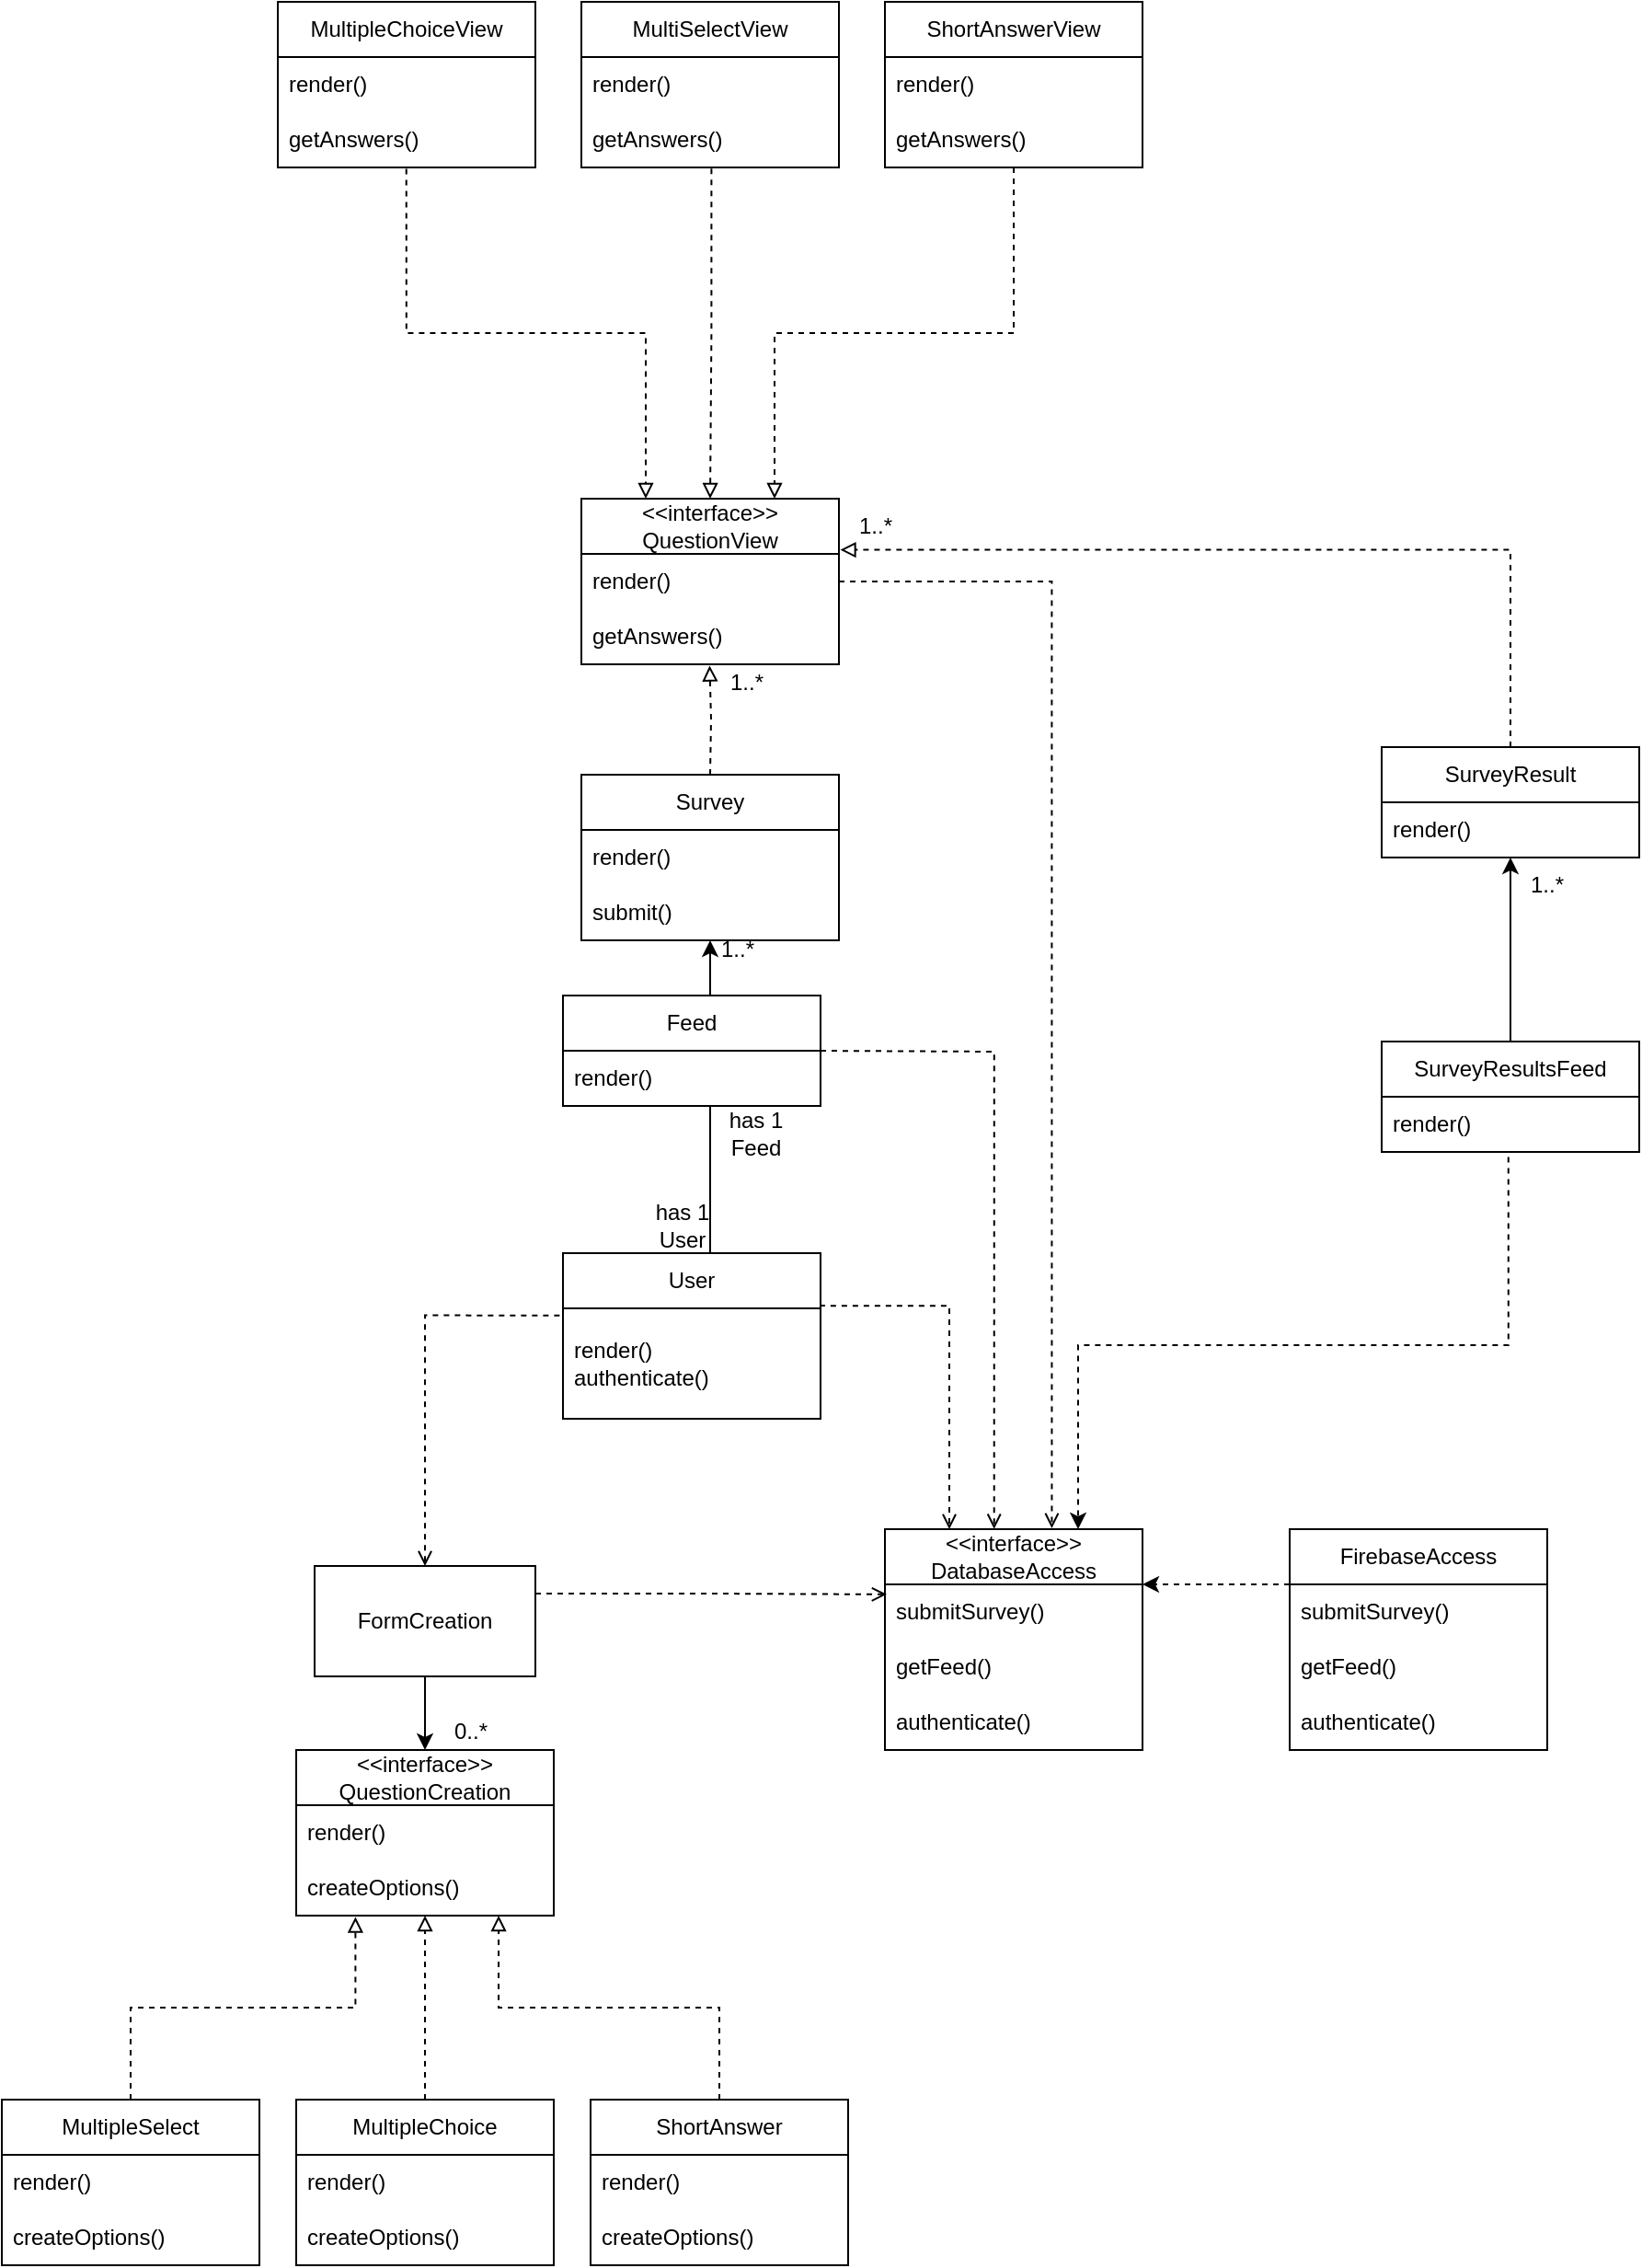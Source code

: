 <mxfile version="24.7.17">
  <diagram name="Page-1" id="ejnWI1vhTS6NUU9ioGqL">
    <mxGraphModel dx="1313" dy="1881" grid="1" gridSize="10" guides="1" tooltips="1" connect="1" arrows="1" fold="1" page="1" pageScale="1" pageWidth="850" pageHeight="1100" math="0" shadow="0">
      <root>
        <mxCell id="0" />
        <mxCell id="1" parent="0" />
        <mxCell id="7Hmq0UjcALQLHpIZyk4c-6" style="edgeStyle=orthogonalEdgeStyle;rounded=0;orthogonalLoop=1;jettySize=auto;html=1;entryX=0.5;entryY=0;entryDx=0;entryDy=0;" parent="1" source="7Hmq0UjcALQLHpIZyk4c-4" edge="1" target="NuPQ6ECNSZK0ML21lQIw-34">
          <mxGeometry relative="1" as="geometry">
            <mxPoint x="220" y="440" as="targetPoint" />
          </mxGeometry>
        </mxCell>
        <mxCell id="7Hmq0UjcALQLHpIZyk4c-4" value="FormCreation" style="rounded=0;whiteSpace=wrap;html=1;" parent="1" vertex="1">
          <mxGeometry x="210" y="280" width="120" height="60" as="geometry" />
        </mxCell>
        <mxCell id="7Hmq0UjcALQLHpIZyk4c-7" value="0..*" style="text;html=1;align=center;verticalAlign=middle;whiteSpace=wrap;rounded=0;" parent="1" vertex="1">
          <mxGeometry x="280" y="355" width="30" height="30" as="geometry" />
        </mxCell>
        <mxCell id="7Hmq0UjcALQLHpIZyk4c-10" style="edgeStyle=orthogonalEdgeStyle;rounded=0;orthogonalLoop=1;jettySize=auto;html=1;endArrow=block;endFill=0;dashed=1;entryX=0.786;entryY=1;entryDx=0;entryDy=0;entryPerimeter=0;exitX=0.5;exitY=0;exitDx=0;exitDy=0;" parent="1" target="NuPQ6ECNSZK0ML21lQIw-36" edge="1" source="NuPQ6ECNSZK0ML21lQIw-37">
          <mxGeometry relative="1" as="geometry">
            <mxPoint x="380" y="570" as="sourcePoint" />
            <mxPoint x="270" y="550" as="targetPoint" />
          </mxGeometry>
        </mxCell>
        <mxCell id="7Hmq0UjcALQLHpIZyk4c-17" style="edgeStyle=orthogonalEdgeStyle;rounded=0;orthogonalLoop=1;jettySize=auto;html=1;entryX=0.5;entryY=0;entryDx=0;entryDy=0;endArrow=open;endFill=0;dashed=1;exitX=-0.013;exitY=0.064;exitDx=0;exitDy=0;exitPerimeter=0;" parent="1" source="gVORMZuZzkPPDBGrBFnx-3" target="7Hmq0UjcALQLHpIZyk4c-4" edge="1">
          <mxGeometry relative="1" as="geometry">
            <mxPoint x="365" y="140" as="sourcePoint" />
          </mxGeometry>
        </mxCell>
        <mxCell id="7Hmq0UjcALQLHpIZyk4c-18" style="edgeStyle=orthogonalEdgeStyle;rounded=0;orthogonalLoop=1;jettySize=auto;html=1;exitX=0.996;exitY=-0.024;exitDx=0;exitDy=0;entryX=0.25;entryY=0;entryDx=0;entryDy=0;endArrow=open;endFill=0;dashed=1;exitPerimeter=0;" parent="1" source="gVORMZuZzkPPDBGrBFnx-3" edge="1" target="NuPQ6ECNSZK0ML21lQIw-25">
          <mxGeometry relative="1" as="geometry">
            <mxPoint x="600" y="260" as="targetPoint" />
            <mxPoint x="485" y="140" as="sourcePoint" />
          </mxGeometry>
        </mxCell>
        <mxCell id="7Hmq0UjcALQLHpIZyk4c-21" style="edgeStyle=orthogonalEdgeStyle;rounded=0;orthogonalLoop=1;jettySize=auto;html=1;exitX=0.5;exitY=0;exitDx=0;exitDy=0;entryX=0.5;entryY=1;entryDx=0;entryDy=0;endArrow=none;endFill=0;" parent="1" edge="1">
          <mxGeometry relative="1" as="geometry">
            <mxPoint x="425" y="30" as="targetPoint" />
            <mxPoint x="425" y="110" as="sourcePoint" />
          </mxGeometry>
        </mxCell>
        <mxCell id="7Hmq0UjcALQLHpIZyk4c-25" style="edgeStyle=orthogonalEdgeStyle;rounded=0;orthogonalLoop=1;jettySize=auto;html=1;" parent="1" edge="1">
          <mxGeometry relative="1" as="geometry">
            <mxPoint x="425" y="-30" as="sourcePoint" />
            <mxPoint x="425" y="-60" as="targetPoint" />
          </mxGeometry>
        </mxCell>
        <mxCell id="7Hmq0UjcALQLHpIZyk4c-20" style="edgeStyle=orthogonalEdgeStyle;rounded=0;orthogonalLoop=1;jettySize=auto;html=1;dashed=1;endArrow=open;endFill=0;entryX=0.424;entryY=-0.001;entryDx=0;entryDy=0;entryPerimeter=0;" parent="1" edge="1" target="NuPQ6ECNSZK0ML21lQIw-25">
          <mxGeometry relative="1" as="geometry">
            <mxPoint x="485" as="sourcePoint" />
            <mxPoint x="600" y="257" as="targetPoint" />
          </mxGeometry>
        </mxCell>
        <mxCell id="7Hmq0UjcALQLHpIZyk4c-22" value="has 1 User" style="text;html=1;align=center;verticalAlign=middle;whiteSpace=wrap;rounded=0;" parent="1" vertex="1">
          <mxGeometry x="390" y="80" width="40" height="30" as="geometry" />
        </mxCell>
        <mxCell id="7Hmq0UjcALQLHpIZyk4c-23" value="has 1 Feed" style="text;html=1;align=center;verticalAlign=middle;whiteSpace=wrap;rounded=0;" parent="1" vertex="1">
          <mxGeometry x="430" y="30" width="40" height="30" as="geometry" />
        </mxCell>
        <mxCell id="7Hmq0UjcALQLHpIZyk4c-28" style="edgeStyle=orthogonalEdgeStyle;rounded=0;orthogonalLoop=1;jettySize=auto;html=1;endArrow=block;endFill=0;dashed=1;entryX=0.498;entryY=1.026;entryDx=0;entryDy=0;entryPerimeter=0;" parent="1" target="NuPQ6ECNSZK0ML21lQIw-14" edge="1">
          <mxGeometry relative="1" as="geometry">
            <mxPoint x="425" y="-150" as="sourcePoint" />
            <mxPoint x="425" y="-200" as="targetPoint" />
          </mxGeometry>
        </mxCell>
        <mxCell id="7Hmq0UjcALQLHpIZyk4c-26" value="1..*" style="text;html=1;align=center;verticalAlign=middle;whiteSpace=wrap;rounded=0;" parent="1" vertex="1">
          <mxGeometry x="420" y="-70" width="40" height="30" as="geometry" />
        </mxCell>
        <mxCell id="7Hmq0UjcALQLHpIZyk4c-36" style="edgeStyle=orthogonalEdgeStyle;rounded=0;orthogonalLoop=1;jettySize=auto;html=1;entryX=0.648;entryY=-0.004;entryDx=0;entryDy=0;dashed=1;endArrow=open;endFill=0;exitX=1;exitY=0.5;exitDx=0;exitDy=0;entryPerimeter=0;" parent="1" source="NuPQ6ECNSZK0ML21lQIw-13" edge="1" target="NuPQ6ECNSZK0ML21lQIw-25">
          <mxGeometry relative="1" as="geometry">
            <mxPoint x="485" y="-260" as="sourcePoint" />
            <mxPoint x="630" y="260" as="targetPoint" />
          </mxGeometry>
        </mxCell>
        <mxCell id="7Hmq0UjcALQLHpIZyk4c-32" style="edgeStyle=orthogonalEdgeStyle;rounded=0;orthogonalLoop=1;jettySize=auto;html=1;entryX=0.25;entryY=0;entryDx=0;entryDy=0;dashed=1;endArrow=block;endFill=0;exitX=0.499;exitY=1.027;exitDx=0;exitDy=0;exitPerimeter=0;" parent="1" source="NuPQ6ECNSZK0ML21lQIw-4" target="NuPQ6ECNSZK0ML21lQIw-12" edge="1">
          <mxGeometry relative="1" as="geometry">
            <mxPoint x="340" y="-420" as="sourcePoint" />
            <mxPoint x="365" y="-290" as="targetPoint" />
          </mxGeometry>
        </mxCell>
        <mxCell id="7Hmq0UjcALQLHpIZyk4c-33" style="edgeStyle=orthogonalEdgeStyle;rounded=0;orthogonalLoop=1;jettySize=auto;html=1;entryX=0.5;entryY=0;entryDx=0;entryDy=0;dashed=1;endArrow=block;endFill=0;exitX=0.505;exitY=1.022;exitDx=0;exitDy=0;exitPerimeter=0;" parent="1" source="NuPQ6ECNSZK0ML21lQIw-8" target="NuPQ6ECNSZK0ML21lQIw-12" edge="1">
          <mxGeometry relative="1" as="geometry">
            <mxPoint x="425" y="-470" as="sourcePoint" />
            <mxPoint x="425" y="-290" as="targetPoint" />
          </mxGeometry>
        </mxCell>
        <mxCell id="7Hmq0UjcALQLHpIZyk4c-34" style="edgeStyle=orthogonalEdgeStyle;rounded=0;orthogonalLoop=1;jettySize=auto;html=1;dashed=1;endArrow=block;endFill=0;entryX=0.75;entryY=0;entryDx=0;entryDy=0;exitX=0.5;exitY=1;exitDx=0;exitDy=0;exitPerimeter=0;" parent="1" source="NuPQ6ECNSZK0ML21lQIw-11" target="NuPQ6ECNSZK0ML21lQIw-12" edge="1">
          <mxGeometry relative="1" as="geometry">
            <mxPoint x="647.47" y="-451.35" as="sourcePoint" />
            <mxPoint x="532.53" y="-300.0" as="targetPoint" />
          </mxGeometry>
        </mxCell>
        <mxCell id="7Hmq0UjcALQLHpIZyk4c-35" value="1..*" style="text;html=1;align=center;verticalAlign=middle;whiteSpace=wrap;rounded=0;" parent="1" vertex="1">
          <mxGeometry x="425" y="-215" width="40" height="30" as="geometry" />
        </mxCell>
        <mxCell id="NuPQ6ECNSZK0ML21lQIw-2" value="MultipleChoiceView" style="swimlane;fontStyle=0;childLayout=stackLayout;horizontal=1;startSize=30;horizontalStack=0;resizeParent=1;resizeParentMax=0;resizeLast=0;collapsible=1;marginBottom=0;whiteSpace=wrap;html=1;" parent="1" vertex="1">
          <mxGeometry x="190" y="-570" width="140" height="90" as="geometry" />
        </mxCell>
        <mxCell id="NuPQ6ECNSZK0ML21lQIw-3" value="render()" style="text;strokeColor=none;fillColor=none;align=left;verticalAlign=middle;spacingLeft=4;spacingRight=4;overflow=hidden;points=[[0,0.5],[1,0.5]];portConstraint=eastwest;rotatable=0;whiteSpace=wrap;html=1;" parent="NuPQ6ECNSZK0ML21lQIw-2" vertex="1">
          <mxGeometry y="30" width="140" height="30" as="geometry" />
        </mxCell>
        <mxCell id="NuPQ6ECNSZK0ML21lQIw-4" value="getAnswers()" style="text;strokeColor=none;fillColor=none;align=left;verticalAlign=middle;spacingLeft=4;spacingRight=4;overflow=hidden;points=[[0,0.5],[1,0.5]];portConstraint=eastwest;rotatable=0;whiteSpace=wrap;html=1;" parent="NuPQ6ECNSZK0ML21lQIw-2" vertex="1">
          <mxGeometry y="60" width="140" height="30" as="geometry" />
        </mxCell>
        <mxCell id="NuPQ6ECNSZK0ML21lQIw-6" value="MultiSelectView" style="swimlane;fontStyle=0;childLayout=stackLayout;horizontal=1;startSize=30;horizontalStack=0;resizeParent=1;resizeParentMax=0;resizeLast=0;collapsible=1;marginBottom=0;whiteSpace=wrap;html=1;" parent="1" vertex="1">
          <mxGeometry x="355" y="-570" width="140" height="90" as="geometry" />
        </mxCell>
        <mxCell id="NuPQ6ECNSZK0ML21lQIw-7" value="render()" style="text;strokeColor=none;fillColor=none;align=left;verticalAlign=middle;spacingLeft=4;spacingRight=4;overflow=hidden;points=[[0,0.5],[1,0.5]];portConstraint=eastwest;rotatable=0;whiteSpace=wrap;html=1;" parent="NuPQ6ECNSZK0ML21lQIw-6" vertex="1">
          <mxGeometry y="30" width="140" height="30" as="geometry" />
        </mxCell>
        <mxCell id="NuPQ6ECNSZK0ML21lQIw-8" value="getAnswers()" style="text;strokeColor=none;fillColor=none;align=left;verticalAlign=middle;spacingLeft=4;spacingRight=4;overflow=hidden;points=[[0,0.5],[1,0.5]];portConstraint=eastwest;rotatable=0;whiteSpace=wrap;html=1;" parent="NuPQ6ECNSZK0ML21lQIw-6" vertex="1">
          <mxGeometry y="60" width="140" height="30" as="geometry" />
        </mxCell>
        <mxCell id="NuPQ6ECNSZK0ML21lQIw-9" value="ShortAnswerView" style="swimlane;fontStyle=0;childLayout=stackLayout;horizontal=1;startSize=30;horizontalStack=0;resizeParent=1;resizeParentMax=0;resizeLast=0;collapsible=1;marginBottom=0;whiteSpace=wrap;html=1;" parent="1" vertex="1">
          <mxGeometry x="520" y="-570" width="140" height="90" as="geometry" />
        </mxCell>
        <mxCell id="NuPQ6ECNSZK0ML21lQIw-10" value="render()" style="text;strokeColor=none;fillColor=none;align=left;verticalAlign=middle;spacingLeft=4;spacingRight=4;overflow=hidden;points=[[0,0.5],[1,0.5]];portConstraint=eastwest;rotatable=0;whiteSpace=wrap;html=1;" parent="NuPQ6ECNSZK0ML21lQIw-9" vertex="1">
          <mxGeometry y="30" width="140" height="30" as="geometry" />
        </mxCell>
        <mxCell id="NuPQ6ECNSZK0ML21lQIw-11" value="getAnswers()" style="text;strokeColor=none;fillColor=none;align=left;verticalAlign=middle;spacingLeft=4;spacingRight=4;overflow=hidden;points=[[0,0.5],[1,0.5]];portConstraint=eastwest;rotatable=0;whiteSpace=wrap;html=1;" parent="NuPQ6ECNSZK0ML21lQIw-9" vertex="1">
          <mxGeometry y="60" width="140" height="30" as="geometry" />
        </mxCell>
        <mxCell id="NuPQ6ECNSZK0ML21lQIw-12" value="&amp;lt;&amp;lt;interface&amp;gt;&amp;gt;&lt;div&gt;QuestionView&lt;/div&gt;" style="swimlane;fontStyle=0;childLayout=stackLayout;horizontal=1;startSize=30;horizontalStack=0;resizeParent=1;resizeParentMax=0;resizeLast=0;collapsible=1;marginBottom=0;whiteSpace=wrap;html=1;" parent="1" vertex="1">
          <mxGeometry x="355" y="-300" width="140" height="90" as="geometry" />
        </mxCell>
        <mxCell id="NuPQ6ECNSZK0ML21lQIw-13" value="render()" style="text;strokeColor=none;fillColor=none;align=left;verticalAlign=middle;spacingLeft=4;spacingRight=4;overflow=hidden;points=[[0,0.5],[1,0.5]];portConstraint=eastwest;rotatable=0;whiteSpace=wrap;html=1;" parent="NuPQ6ECNSZK0ML21lQIw-12" vertex="1">
          <mxGeometry y="30" width="140" height="30" as="geometry" />
        </mxCell>
        <mxCell id="NuPQ6ECNSZK0ML21lQIw-14" value="getAnswers()" style="text;strokeColor=none;fillColor=none;align=left;verticalAlign=middle;spacingLeft=4;spacingRight=4;overflow=hidden;points=[[0,0.5],[1,0.5]];portConstraint=eastwest;rotatable=0;whiteSpace=wrap;html=1;" parent="NuPQ6ECNSZK0ML21lQIw-12" vertex="1">
          <mxGeometry y="60" width="140" height="30" as="geometry" />
        </mxCell>
        <mxCell id="NuPQ6ECNSZK0ML21lQIw-16" value="Survey" style="swimlane;fontStyle=0;childLayout=stackLayout;horizontal=1;startSize=30;horizontalStack=0;resizeParent=1;resizeParentMax=0;resizeLast=0;collapsible=1;marginBottom=0;whiteSpace=wrap;html=1;" parent="1" vertex="1">
          <mxGeometry x="355" y="-150" width="140" height="90" as="geometry" />
        </mxCell>
        <mxCell id="NuPQ6ECNSZK0ML21lQIw-17" value="render()" style="text;strokeColor=none;fillColor=none;align=left;verticalAlign=middle;spacingLeft=4;spacingRight=4;overflow=hidden;points=[[0,0.5],[1,0.5]];portConstraint=eastwest;rotatable=0;whiteSpace=wrap;html=1;" parent="NuPQ6ECNSZK0ML21lQIw-16" vertex="1">
          <mxGeometry y="30" width="140" height="30" as="geometry" />
        </mxCell>
        <mxCell id="NuPQ6ECNSZK0ML21lQIw-18" value="submit()" style="text;strokeColor=none;fillColor=none;align=left;verticalAlign=middle;spacingLeft=4;spacingRight=4;overflow=hidden;points=[[0,0.5],[1,0.5]];portConstraint=eastwest;rotatable=0;whiteSpace=wrap;html=1;" parent="NuPQ6ECNSZK0ML21lQIw-16" vertex="1">
          <mxGeometry y="60" width="140" height="30" as="geometry" />
        </mxCell>
        <mxCell id="NuPQ6ECNSZK0ML21lQIw-19" value="Feed" style="swimlane;fontStyle=0;childLayout=stackLayout;horizontal=1;startSize=30;horizontalStack=0;resizeParent=1;resizeParentMax=0;resizeLast=0;collapsible=1;marginBottom=0;whiteSpace=wrap;html=1;" parent="1" vertex="1">
          <mxGeometry x="345" y="-30" width="140" height="60" as="geometry" />
        </mxCell>
        <mxCell id="NuPQ6ECNSZK0ML21lQIw-20" value="render()" style="text;strokeColor=none;fillColor=none;align=left;verticalAlign=middle;spacingLeft=4;spacingRight=4;overflow=hidden;points=[[0,0.5],[1,0.5]];portConstraint=eastwest;rotatable=0;whiteSpace=wrap;html=1;" parent="NuPQ6ECNSZK0ML21lQIw-19" vertex="1">
          <mxGeometry y="30" width="140" height="30" as="geometry" />
        </mxCell>
        <mxCell id="NuPQ6ECNSZK0ML21lQIw-25" value="&amp;lt;&amp;lt;interface&amp;gt;&amp;gt;&lt;div&gt;DatabaseAccess&lt;/div&gt;" style="swimlane;fontStyle=0;childLayout=stackLayout;horizontal=1;startSize=30;horizontalStack=0;resizeParent=1;resizeParentMax=0;resizeLast=0;collapsible=1;marginBottom=0;whiteSpace=wrap;html=1;" parent="1" vertex="1">
          <mxGeometry x="520" y="260" width="140" height="120" as="geometry" />
        </mxCell>
        <mxCell id="NuPQ6ECNSZK0ML21lQIw-26" value="submitSurvey()" style="text;strokeColor=none;fillColor=none;align=left;verticalAlign=middle;spacingLeft=4;spacingRight=4;overflow=hidden;points=[[0,0.5],[1,0.5]];portConstraint=eastwest;rotatable=0;whiteSpace=wrap;html=1;" parent="NuPQ6ECNSZK0ML21lQIw-25" vertex="1">
          <mxGeometry y="30" width="140" height="30" as="geometry" />
        </mxCell>
        <mxCell id="NuPQ6ECNSZK0ML21lQIw-27" value="getFeed()" style="text;strokeColor=none;fillColor=none;align=left;verticalAlign=middle;spacingLeft=4;spacingRight=4;overflow=hidden;points=[[0,0.5],[1,0.5]];portConstraint=eastwest;rotatable=0;whiteSpace=wrap;html=1;" parent="NuPQ6ECNSZK0ML21lQIw-25" vertex="1">
          <mxGeometry y="60" width="140" height="30" as="geometry" />
        </mxCell>
        <mxCell id="NuPQ6ECNSZK0ML21lQIw-28" value="authenticate()" style="text;strokeColor=none;fillColor=none;align=left;verticalAlign=middle;spacingLeft=4;spacingRight=4;overflow=hidden;points=[[0,0.5],[1,0.5]];portConstraint=eastwest;rotatable=0;whiteSpace=wrap;html=1;" parent="NuPQ6ECNSZK0ML21lQIw-25" vertex="1">
          <mxGeometry y="90" width="140" height="30" as="geometry" />
        </mxCell>
        <mxCell id="8QWV0oei76uLhZcTbVVA-6" style="edgeStyle=orthogonalEdgeStyle;rounded=0;orthogonalLoop=1;jettySize=auto;html=1;exitX=0;exitY=0.25;exitDx=0;exitDy=0;entryX=1;entryY=0.25;entryDx=0;entryDy=0;dashed=1;" edge="1" parent="1" source="NuPQ6ECNSZK0ML21lQIw-30" target="NuPQ6ECNSZK0ML21lQIw-25">
          <mxGeometry relative="1" as="geometry" />
        </mxCell>
        <mxCell id="NuPQ6ECNSZK0ML21lQIw-30" value="FirebaseAccess" style="swimlane;fontStyle=0;childLayout=stackLayout;horizontal=1;startSize=30;horizontalStack=0;resizeParent=1;resizeParentMax=0;resizeLast=0;collapsible=1;marginBottom=0;whiteSpace=wrap;html=1;" parent="1" vertex="1">
          <mxGeometry x="740" y="260" width="140" height="120" as="geometry" />
        </mxCell>
        <mxCell id="NuPQ6ECNSZK0ML21lQIw-31" value="submitSurvey()" style="text;strokeColor=none;fillColor=none;align=left;verticalAlign=middle;spacingLeft=4;spacingRight=4;overflow=hidden;points=[[0,0.5],[1,0.5]];portConstraint=eastwest;rotatable=0;whiteSpace=wrap;html=1;" parent="NuPQ6ECNSZK0ML21lQIw-30" vertex="1">
          <mxGeometry y="30" width="140" height="30" as="geometry" />
        </mxCell>
        <mxCell id="NuPQ6ECNSZK0ML21lQIw-32" value="getFeed()" style="text;strokeColor=none;fillColor=none;align=left;verticalAlign=middle;spacingLeft=4;spacingRight=4;overflow=hidden;points=[[0,0.5],[1,0.5]];portConstraint=eastwest;rotatable=0;whiteSpace=wrap;html=1;" parent="NuPQ6ECNSZK0ML21lQIw-30" vertex="1">
          <mxGeometry y="60" width="140" height="30" as="geometry" />
        </mxCell>
        <mxCell id="NuPQ6ECNSZK0ML21lQIw-33" value="authenticate()" style="text;strokeColor=none;fillColor=none;align=left;verticalAlign=middle;spacingLeft=4;spacingRight=4;overflow=hidden;points=[[0,0.5],[1,0.5]];portConstraint=eastwest;rotatable=0;whiteSpace=wrap;html=1;" parent="NuPQ6ECNSZK0ML21lQIw-30" vertex="1">
          <mxGeometry y="90" width="140" height="30" as="geometry" />
        </mxCell>
        <mxCell id="NuPQ6ECNSZK0ML21lQIw-34" value="&amp;lt;&amp;lt;interface&amp;gt;&amp;gt;&lt;div&gt;QuestionCreation&lt;/div&gt;" style="swimlane;fontStyle=0;childLayout=stackLayout;horizontal=1;startSize=30;horizontalStack=0;resizeParent=1;resizeParentMax=0;resizeLast=0;collapsible=1;marginBottom=0;whiteSpace=wrap;html=1;" parent="1" vertex="1">
          <mxGeometry x="200" y="380" width="140" height="90" as="geometry" />
        </mxCell>
        <mxCell id="NuPQ6ECNSZK0ML21lQIw-35" value="render()" style="text;strokeColor=none;fillColor=none;align=left;verticalAlign=middle;spacingLeft=4;spacingRight=4;overflow=hidden;points=[[0,0.5],[1,0.5]];portConstraint=eastwest;rotatable=0;whiteSpace=wrap;html=1;" parent="NuPQ6ECNSZK0ML21lQIw-34" vertex="1">
          <mxGeometry y="30" width="140" height="30" as="geometry" />
        </mxCell>
        <mxCell id="NuPQ6ECNSZK0ML21lQIw-36" value="createOptions()" style="text;strokeColor=none;fillColor=none;align=left;verticalAlign=middle;spacingLeft=4;spacingRight=4;overflow=hidden;points=[[0,0.5],[1,0.5]];portConstraint=eastwest;rotatable=0;whiteSpace=wrap;html=1;" parent="NuPQ6ECNSZK0ML21lQIw-34" vertex="1">
          <mxGeometry y="60" width="140" height="30" as="geometry" />
        </mxCell>
        <mxCell id="NuPQ6ECNSZK0ML21lQIw-37" value="ShortAnswer" style="swimlane;fontStyle=0;childLayout=stackLayout;horizontal=1;startSize=30;horizontalStack=0;resizeParent=1;resizeParentMax=0;resizeLast=0;collapsible=1;marginBottom=0;whiteSpace=wrap;html=1;" parent="1" vertex="1">
          <mxGeometry x="360" y="570" width="140" height="90" as="geometry" />
        </mxCell>
        <mxCell id="NuPQ6ECNSZK0ML21lQIw-38" value="render()" style="text;strokeColor=none;fillColor=none;align=left;verticalAlign=middle;spacingLeft=4;spacingRight=4;overflow=hidden;points=[[0,0.5],[1,0.5]];portConstraint=eastwest;rotatable=0;whiteSpace=wrap;html=1;" parent="NuPQ6ECNSZK0ML21lQIw-37" vertex="1">
          <mxGeometry y="30" width="140" height="30" as="geometry" />
        </mxCell>
        <mxCell id="NuPQ6ECNSZK0ML21lQIw-39" value="createOptions()" style="text;strokeColor=none;fillColor=none;align=left;verticalAlign=middle;spacingLeft=4;spacingRight=4;overflow=hidden;points=[[0,0.5],[1,0.5]];portConstraint=eastwest;rotatable=0;whiteSpace=wrap;html=1;" parent="NuPQ6ECNSZK0ML21lQIw-37" vertex="1">
          <mxGeometry y="60" width="140" height="30" as="geometry" />
        </mxCell>
        <mxCell id="NuPQ6ECNSZK0ML21lQIw-40" value="MultipleChoice" style="swimlane;fontStyle=0;childLayout=stackLayout;horizontal=1;startSize=30;horizontalStack=0;resizeParent=1;resizeParentMax=0;resizeLast=0;collapsible=1;marginBottom=0;whiteSpace=wrap;html=1;" parent="1" vertex="1">
          <mxGeometry x="200" y="570" width="140" height="90" as="geometry" />
        </mxCell>
        <mxCell id="NuPQ6ECNSZK0ML21lQIw-41" value="render()" style="text;strokeColor=none;fillColor=none;align=left;verticalAlign=middle;spacingLeft=4;spacingRight=4;overflow=hidden;points=[[0,0.5],[1,0.5]];portConstraint=eastwest;rotatable=0;whiteSpace=wrap;html=1;" parent="NuPQ6ECNSZK0ML21lQIw-40" vertex="1">
          <mxGeometry y="30" width="140" height="30" as="geometry" />
        </mxCell>
        <mxCell id="NuPQ6ECNSZK0ML21lQIw-42" value="createOptions()" style="text;strokeColor=none;fillColor=none;align=left;verticalAlign=middle;spacingLeft=4;spacingRight=4;overflow=hidden;points=[[0,0.5],[1,0.5]];portConstraint=eastwest;rotatable=0;whiteSpace=wrap;html=1;" parent="NuPQ6ECNSZK0ML21lQIw-40" vertex="1">
          <mxGeometry y="60" width="140" height="30" as="geometry" />
        </mxCell>
        <mxCell id="NuPQ6ECNSZK0ML21lQIw-43" value="MultipleSelect" style="swimlane;fontStyle=0;childLayout=stackLayout;horizontal=1;startSize=30;horizontalStack=0;resizeParent=1;resizeParentMax=0;resizeLast=0;collapsible=1;marginBottom=0;whiteSpace=wrap;html=1;" parent="1" vertex="1">
          <mxGeometry x="40" y="570" width="140" height="90" as="geometry" />
        </mxCell>
        <mxCell id="NuPQ6ECNSZK0ML21lQIw-44" value="render()" style="text;strokeColor=none;fillColor=none;align=left;verticalAlign=middle;spacingLeft=4;spacingRight=4;overflow=hidden;points=[[0,0.5],[1,0.5]];portConstraint=eastwest;rotatable=0;whiteSpace=wrap;html=1;" parent="NuPQ6ECNSZK0ML21lQIw-43" vertex="1">
          <mxGeometry y="30" width="140" height="30" as="geometry" />
        </mxCell>
        <mxCell id="NuPQ6ECNSZK0ML21lQIw-45" value="createOptions()" style="text;strokeColor=none;fillColor=none;align=left;verticalAlign=middle;spacingLeft=4;spacingRight=4;overflow=hidden;points=[[0,0.5],[1,0.5]];portConstraint=eastwest;rotatable=0;whiteSpace=wrap;html=1;" parent="NuPQ6ECNSZK0ML21lQIw-43" vertex="1">
          <mxGeometry y="60" width="140" height="30" as="geometry" />
        </mxCell>
        <mxCell id="gVORMZuZzkPPDBGrBFnx-2" value="User" style="swimlane;fontStyle=0;childLayout=stackLayout;horizontal=1;startSize=30;horizontalStack=0;resizeParent=1;resizeParentMax=0;resizeLast=0;collapsible=1;marginBottom=0;whiteSpace=wrap;html=1;" parent="1" vertex="1">
          <mxGeometry x="345" y="110" width="140" height="90" as="geometry" />
        </mxCell>
        <mxCell id="gVORMZuZzkPPDBGrBFnx-3" value="render()&lt;div&gt;authenticate()&lt;/div&gt;" style="text;strokeColor=none;fillColor=none;align=left;verticalAlign=middle;spacingLeft=4;spacingRight=4;overflow=hidden;points=[[0,0.5],[1,0.5]];portConstraint=eastwest;rotatable=0;whiteSpace=wrap;html=1;" parent="gVORMZuZzkPPDBGrBFnx-2" vertex="1">
          <mxGeometry y="30" width="140" height="60" as="geometry" />
        </mxCell>
        <mxCell id="gVORMZuZzkPPDBGrBFnx-11" style="edgeStyle=orthogonalEdgeStyle;rounded=0;orthogonalLoop=1;jettySize=auto;html=1;exitX=0.492;exitY=1.09;exitDx=0;exitDy=0;dashed=1;exitPerimeter=0;entryX=0.75;entryY=0;entryDx=0;entryDy=0;" parent="1" source="gVORMZuZzkPPDBGrBFnx-7" target="NuPQ6ECNSZK0ML21lQIw-25" edge="1">
          <mxGeometry relative="1" as="geometry">
            <mxPoint x="650" y="160" as="targetPoint" />
            <Array as="points">
              <mxPoint x="859" y="160" />
              <mxPoint x="625" y="160" />
            </Array>
          </mxGeometry>
        </mxCell>
        <mxCell id="gVORMZuZzkPPDBGrBFnx-16" style="edgeStyle=orthogonalEdgeStyle;rounded=0;orthogonalLoop=1;jettySize=auto;html=1;exitX=0.5;exitY=0;exitDx=0;exitDy=0;entryX=0.5;entryY=1;entryDx=0;entryDy=0;" parent="1" source="gVORMZuZzkPPDBGrBFnx-6" target="gVORMZuZzkPPDBGrBFnx-12" edge="1">
          <mxGeometry relative="1" as="geometry" />
        </mxCell>
        <mxCell id="gVORMZuZzkPPDBGrBFnx-6" value="SurveyResultsFeed" style="swimlane;fontStyle=0;childLayout=stackLayout;horizontal=1;startSize=30;horizontalStack=0;resizeParent=1;resizeParentMax=0;resizeLast=0;collapsible=1;marginBottom=0;whiteSpace=wrap;html=1;" parent="1" vertex="1">
          <mxGeometry x="790" y="-5" width="140" height="60" as="geometry" />
        </mxCell>
        <mxCell id="gVORMZuZzkPPDBGrBFnx-7" value="render()" style="text;strokeColor=none;fillColor=none;align=left;verticalAlign=middle;spacingLeft=4;spacingRight=4;overflow=hidden;points=[[0,0.5],[1,0.5]];portConstraint=eastwest;rotatable=0;whiteSpace=wrap;html=1;" parent="gVORMZuZzkPPDBGrBFnx-6" vertex="1">
          <mxGeometry y="30" width="140" height="30" as="geometry" />
        </mxCell>
        <mxCell id="gVORMZuZzkPPDBGrBFnx-17" style="edgeStyle=orthogonalEdgeStyle;rounded=0;orthogonalLoop=1;jettySize=auto;html=1;exitX=0.5;exitY=0;exitDx=0;exitDy=0;entryX=1.005;entryY=-0.073;entryDx=0;entryDy=0;dashed=1;endArrow=block;endFill=0;entryPerimeter=0;" parent="1" source="gVORMZuZzkPPDBGrBFnx-12" target="NuPQ6ECNSZK0ML21lQIw-13" edge="1">
          <mxGeometry relative="1" as="geometry" />
        </mxCell>
        <mxCell id="gVORMZuZzkPPDBGrBFnx-12" value="SurveyResult" style="swimlane;fontStyle=0;childLayout=stackLayout;horizontal=1;startSize=30;horizontalStack=0;resizeParent=1;resizeParentMax=0;resizeLast=0;collapsible=1;marginBottom=0;whiteSpace=wrap;html=1;" parent="1" vertex="1">
          <mxGeometry x="790" y="-165" width="140" height="60" as="geometry" />
        </mxCell>
        <mxCell id="gVORMZuZzkPPDBGrBFnx-13" value="render()" style="text;strokeColor=none;fillColor=none;align=left;verticalAlign=middle;spacingLeft=4;spacingRight=4;overflow=hidden;points=[[0,0.5],[1,0.5]];portConstraint=eastwest;rotatable=0;whiteSpace=wrap;html=1;" parent="gVORMZuZzkPPDBGrBFnx-12" vertex="1">
          <mxGeometry y="30" width="140" height="30" as="geometry" />
        </mxCell>
        <mxCell id="gVORMZuZzkPPDBGrBFnx-18" value="1..*" style="text;html=1;align=center;verticalAlign=middle;whiteSpace=wrap;rounded=0;" parent="1" vertex="1">
          <mxGeometry x="850" y="-105" width="60" height="30" as="geometry" />
        </mxCell>
        <mxCell id="gVORMZuZzkPPDBGrBFnx-20" value="1..*" style="text;html=1;align=center;verticalAlign=middle;whiteSpace=wrap;rounded=0;" parent="1" vertex="1">
          <mxGeometry x="495" y="-300" width="40" height="30" as="geometry" />
        </mxCell>
        <mxCell id="8QWV0oei76uLhZcTbVVA-3" style="edgeStyle=orthogonalEdgeStyle;rounded=0;orthogonalLoop=1;jettySize=auto;html=1;exitX=0.5;exitY=0;exitDx=0;exitDy=0;entryX=0.5;entryY=1;entryDx=0;entryDy=0;entryPerimeter=0;dashed=1;endArrow=block;endFill=0;" edge="1" parent="1" source="NuPQ6ECNSZK0ML21lQIw-40" target="NuPQ6ECNSZK0ML21lQIw-36">
          <mxGeometry relative="1" as="geometry" />
        </mxCell>
        <mxCell id="8QWV0oei76uLhZcTbVVA-4" style="edgeStyle=orthogonalEdgeStyle;rounded=0;orthogonalLoop=1;jettySize=auto;html=1;exitX=0.5;exitY=0;exitDx=0;exitDy=0;entryX=0.23;entryY=1.024;entryDx=0;entryDy=0;entryPerimeter=0;dashed=1;endArrow=block;endFill=0;" edge="1" parent="1" source="NuPQ6ECNSZK0ML21lQIw-43" target="NuPQ6ECNSZK0ML21lQIw-36">
          <mxGeometry relative="1" as="geometry" />
        </mxCell>
        <mxCell id="8QWV0oei76uLhZcTbVVA-7" style="edgeStyle=orthogonalEdgeStyle;rounded=0;orthogonalLoop=1;jettySize=auto;html=1;exitX=1;exitY=0.25;exitDx=0;exitDy=0;entryX=0.007;entryY=0.181;entryDx=0;entryDy=0;entryPerimeter=0;dashed=1;endArrow=open;endFill=0;" edge="1" parent="1" source="7Hmq0UjcALQLHpIZyk4c-4" target="NuPQ6ECNSZK0ML21lQIw-26">
          <mxGeometry relative="1" as="geometry" />
        </mxCell>
      </root>
    </mxGraphModel>
  </diagram>
</mxfile>

